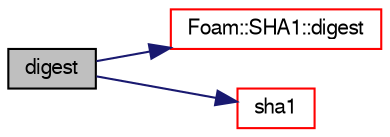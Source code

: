 digraph "digest"
{
  bgcolor="transparent";
  edge [fontname="FreeSans",fontsize="10",labelfontname="FreeSans",labelfontsize="10"];
  node [fontname="FreeSans",fontsize="10",shape=record];
  rankdir="LR";
  Node1 [label="digest",height=0.2,width=0.4,color="black", fillcolor="grey75", style="filled" fontcolor="black"];
  Node1 -> Node2 [color="midnightblue",fontsize="10",style="solid",fontname="FreeSans"];
  Node2 [label="Foam::SHA1::digest",height=0.2,width=0.4,color="red",URL="$a02220.html#a27114ed479972bf0ceadcb1cc99992e9",tooltip="Calculate current digest from appended data. "];
  Node1 -> Node3 [color="midnightblue",fontsize="10",style="solid",fontname="FreeSans"];
  Node3 [label="sha1",height=0.2,width=0.4,color="red",URL="$a01684.html#ab33c752f93a95531cd5af1da2106ca27",tooltip="Full access to the sha1. "];
}
